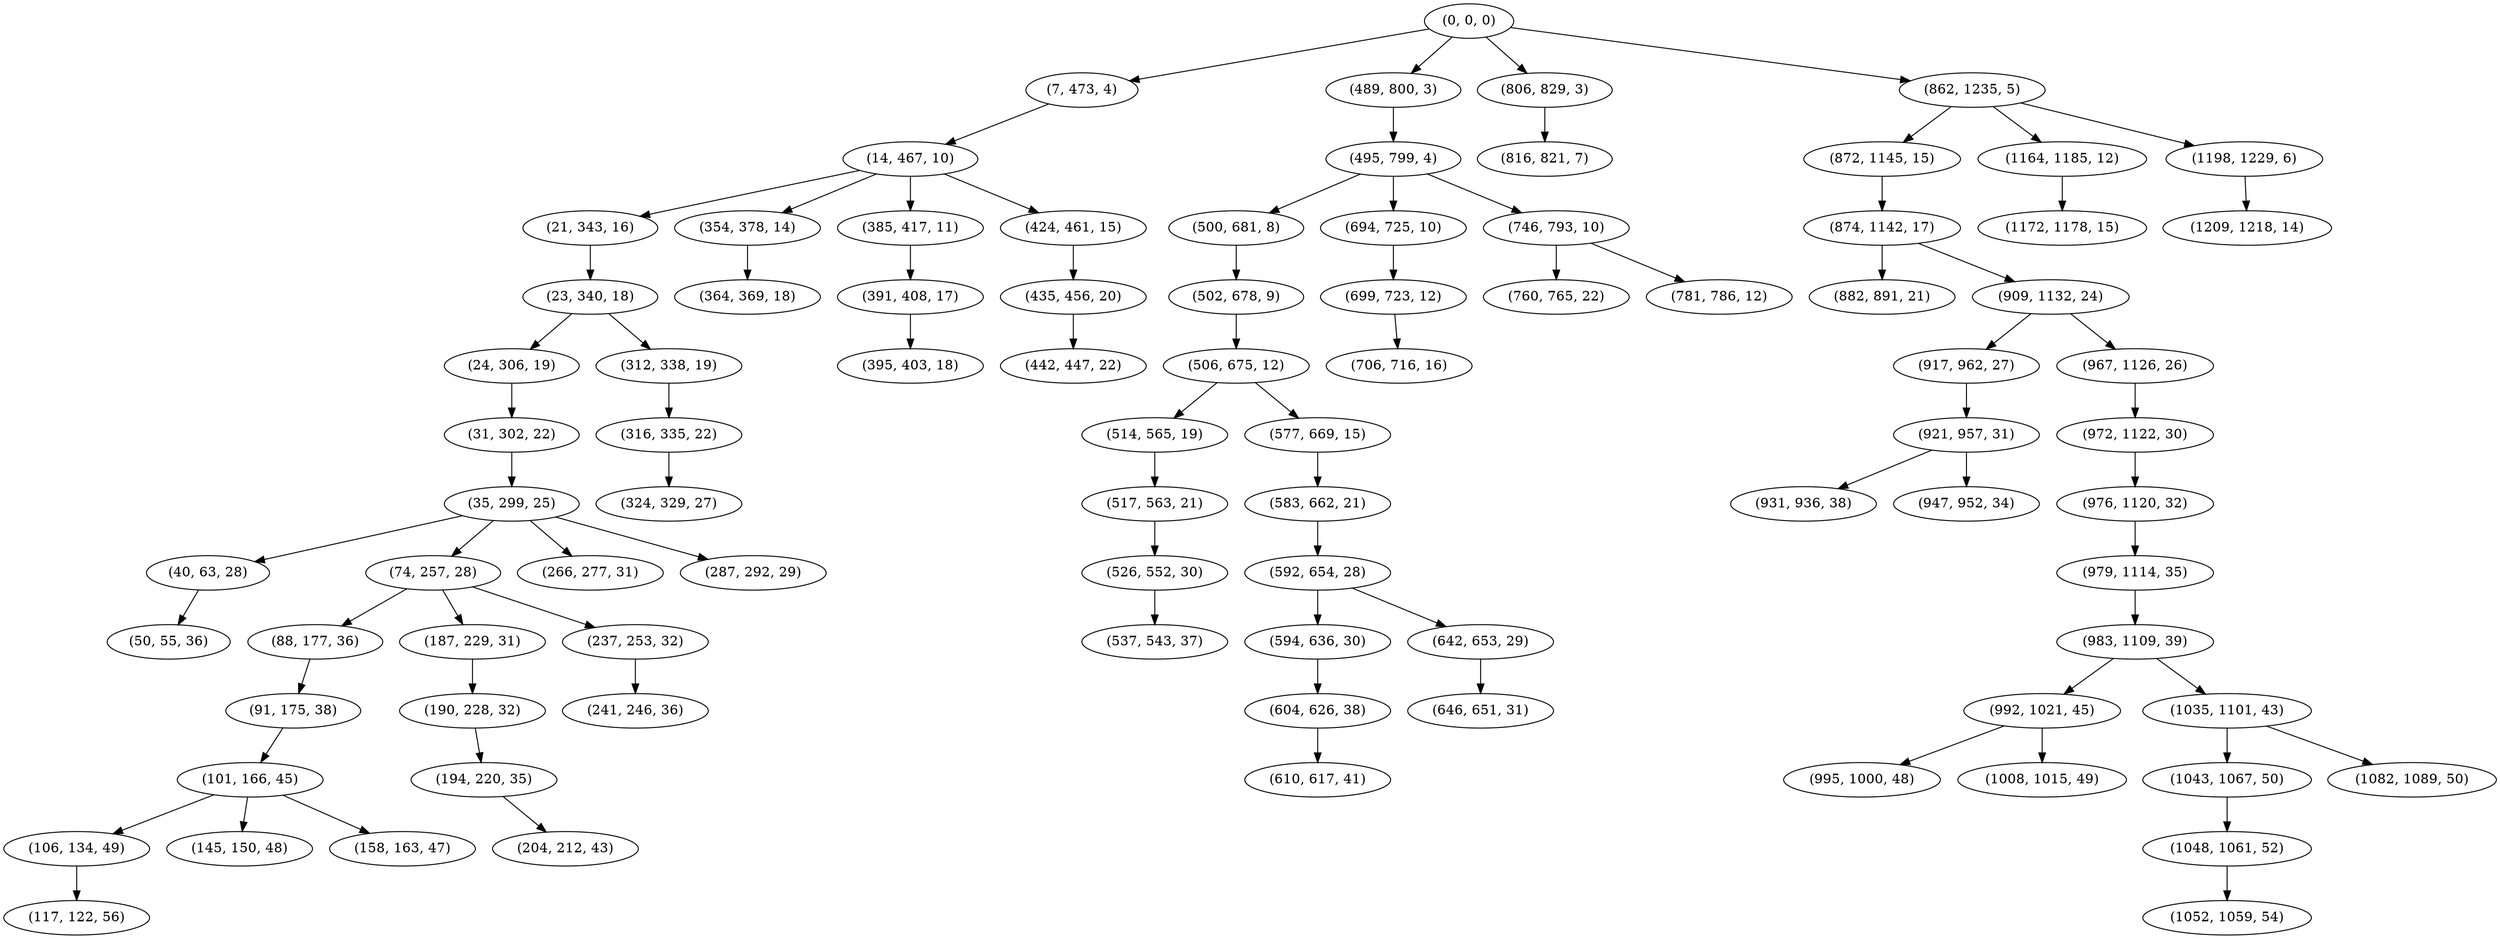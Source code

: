 digraph tree {
    "(0, 0, 0)";
    "(7, 473, 4)";
    "(14, 467, 10)";
    "(21, 343, 16)";
    "(23, 340, 18)";
    "(24, 306, 19)";
    "(31, 302, 22)";
    "(35, 299, 25)";
    "(40, 63, 28)";
    "(50, 55, 36)";
    "(74, 257, 28)";
    "(88, 177, 36)";
    "(91, 175, 38)";
    "(101, 166, 45)";
    "(106, 134, 49)";
    "(117, 122, 56)";
    "(145, 150, 48)";
    "(158, 163, 47)";
    "(187, 229, 31)";
    "(190, 228, 32)";
    "(194, 220, 35)";
    "(204, 212, 43)";
    "(237, 253, 32)";
    "(241, 246, 36)";
    "(266, 277, 31)";
    "(287, 292, 29)";
    "(312, 338, 19)";
    "(316, 335, 22)";
    "(324, 329, 27)";
    "(354, 378, 14)";
    "(364, 369, 18)";
    "(385, 417, 11)";
    "(391, 408, 17)";
    "(395, 403, 18)";
    "(424, 461, 15)";
    "(435, 456, 20)";
    "(442, 447, 22)";
    "(489, 800, 3)";
    "(495, 799, 4)";
    "(500, 681, 8)";
    "(502, 678, 9)";
    "(506, 675, 12)";
    "(514, 565, 19)";
    "(517, 563, 21)";
    "(526, 552, 30)";
    "(537, 543, 37)";
    "(577, 669, 15)";
    "(583, 662, 21)";
    "(592, 654, 28)";
    "(594, 636, 30)";
    "(604, 626, 38)";
    "(610, 617, 41)";
    "(642, 653, 29)";
    "(646, 651, 31)";
    "(694, 725, 10)";
    "(699, 723, 12)";
    "(706, 716, 16)";
    "(746, 793, 10)";
    "(760, 765, 22)";
    "(781, 786, 12)";
    "(806, 829, 3)";
    "(816, 821, 7)";
    "(862, 1235, 5)";
    "(872, 1145, 15)";
    "(874, 1142, 17)";
    "(882, 891, 21)";
    "(909, 1132, 24)";
    "(917, 962, 27)";
    "(921, 957, 31)";
    "(931, 936, 38)";
    "(947, 952, 34)";
    "(967, 1126, 26)";
    "(972, 1122, 30)";
    "(976, 1120, 32)";
    "(979, 1114, 35)";
    "(983, 1109, 39)";
    "(992, 1021, 45)";
    "(995, 1000, 48)";
    "(1008, 1015, 49)";
    "(1035, 1101, 43)";
    "(1043, 1067, 50)";
    "(1048, 1061, 52)";
    "(1052, 1059, 54)";
    "(1082, 1089, 50)";
    "(1164, 1185, 12)";
    "(1172, 1178, 15)";
    "(1198, 1229, 6)";
    "(1209, 1218, 14)";
    "(0, 0, 0)" -> "(7, 473, 4)";
    "(0, 0, 0)" -> "(489, 800, 3)";
    "(0, 0, 0)" -> "(806, 829, 3)";
    "(0, 0, 0)" -> "(862, 1235, 5)";
    "(7, 473, 4)" -> "(14, 467, 10)";
    "(14, 467, 10)" -> "(21, 343, 16)";
    "(14, 467, 10)" -> "(354, 378, 14)";
    "(14, 467, 10)" -> "(385, 417, 11)";
    "(14, 467, 10)" -> "(424, 461, 15)";
    "(21, 343, 16)" -> "(23, 340, 18)";
    "(23, 340, 18)" -> "(24, 306, 19)";
    "(23, 340, 18)" -> "(312, 338, 19)";
    "(24, 306, 19)" -> "(31, 302, 22)";
    "(31, 302, 22)" -> "(35, 299, 25)";
    "(35, 299, 25)" -> "(40, 63, 28)";
    "(35, 299, 25)" -> "(74, 257, 28)";
    "(35, 299, 25)" -> "(266, 277, 31)";
    "(35, 299, 25)" -> "(287, 292, 29)";
    "(40, 63, 28)" -> "(50, 55, 36)";
    "(74, 257, 28)" -> "(88, 177, 36)";
    "(74, 257, 28)" -> "(187, 229, 31)";
    "(74, 257, 28)" -> "(237, 253, 32)";
    "(88, 177, 36)" -> "(91, 175, 38)";
    "(91, 175, 38)" -> "(101, 166, 45)";
    "(101, 166, 45)" -> "(106, 134, 49)";
    "(101, 166, 45)" -> "(145, 150, 48)";
    "(101, 166, 45)" -> "(158, 163, 47)";
    "(106, 134, 49)" -> "(117, 122, 56)";
    "(187, 229, 31)" -> "(190, 228, 32)";
    "(190, 228, 32)" -> "(194, 220, 35)";
    "(194, 220, 35)" -> "(204, 212, 43)";
    "(237, 253, 32)" -> "(241, 246, 36)";
    "(312, 338, 19)" -> "(316, 335, 22)";
    "(316, 335, 22)" -> "(324, 329, 27)";
    "(354, 378, 14)" -> "(364, 369, 18)";
    "(385, 417, 11)" -> "(391, 408, 17)";
    "(391, 408, 17)" -> "(395, 403, 18)";
    "(424, 461, 15)" -> "(435, 456, 20)";
    "(435, 456, 20)" -> "(442, 447, 22)";
    "(489, 800, 3)" -> "(495, 799, 4)";
    "(495, 799, 4)" -> "(500, 681, 8)";
    "(495, 799, 4)" -> "(694, 725, 10)";
    "(495, 799, 4)" -> "(746, 793, 10)";
    "(500, 681, 8)" -> "(502, 678, 9)";
    "(502, 678, 9)" -> "(506, 675, 12)";
    "(506, 675, 12)" -> "(514, 565, 19)";
    "(506, 675, 12)" -> "(577, 669, 15)";
    "(514, 565, 19)" -> "(517, 563, 21)";
    "(517, 563, 21)" -> "(526, 552, 30)";
    "(526, 552, 30)" -> "(537, 543, 37)";
    "(577, 669, 15)" -> "(583, 662, 21)";
    "(583, 662, 21)" -> "(592, 654, 28)";
    "(592, 654, 28)" -> "(594, 636, 30)";
    "(592, 654, 28)" -> "(642, 653, 29)";
    "(594, 636, 30)" -> "(604, 626, 38)";
    "(604, 626, 38)" -> "(610, 617, 41)";
    "(642, 653, 29)" -> "(646, 651, 31)";
    "(694, 725, 10)" -> "(699, 723, 12)";
    "(699, 723, 12)" -> "(706, 716, 16)";
    "(746, 793, 10)" -> "(760, 765, 22)";
    "(746, 793, 10)" -> "(781, 786, 12)";
    "(806, 829, 3)" -> "(816, 821, 7)";
    "(862, 1235, 5)" -> "(872, 1145, 15)";
    "(862, 1235, 5)" -> "(1164, 1185, 12)";
    "(862, 1235, 5)" -> "(1198, 1229, 6)";
    "(872, 1145, 15)" -> "(874, 1142, 17)";
    "(874, 1142, 17)" -> "(882, 891, 21)";
    "(874, 1142, 17)" -> "(909, 1132, 24)";
    "(909, 1132, 24)" -> "(917, 962, 27)";
    "(909, 1132, 24)" -> "(967, 1126, 26)";
    "(917, 962, 27)" -> "(921, 957, 31)";
    "(921, 957, 31)" -> "(931, 936, 38)";
    "(921, 957, 31)" -> "(947, 952, 34)";
    "(967, 1126, 26)" -> "(972, 1122, 30)";
    "(972, 1122, 30)" -> "(976, 1120, 32)";
    "(976, 1120, 32)" -> "(979, 1114, 35)";
    "(979, 1114, 35)" -> "(983, 1109, 39)";
    "(983, 1109, 39)" -> "(992, 1021, 45)";
    "(983, 1109, 39)" -> "(1035, 1101, 43)";
    "(992, 1021, 45)" -> "(995, 1000, 48)";
    "(992, 1021, 45)" -> "(1008, 1015, 49)";
    "(1035, 1101, 43)" -> "(1043, 1067, 50)";
    "(1035, 1101, 43)" -> "(1082, 1089, 50)";
    "(1043, 1067, 50)" -> "(1048, 1061, 52)";
    "(1048, 1061, 52)" -> "(1052, 1059, 54)";
    "(1164, 1185, 12)" -> "(1172, 1178, 15)";
    "(1198, 1229, 6)" -> "(1209, 1218, 14)";
}
